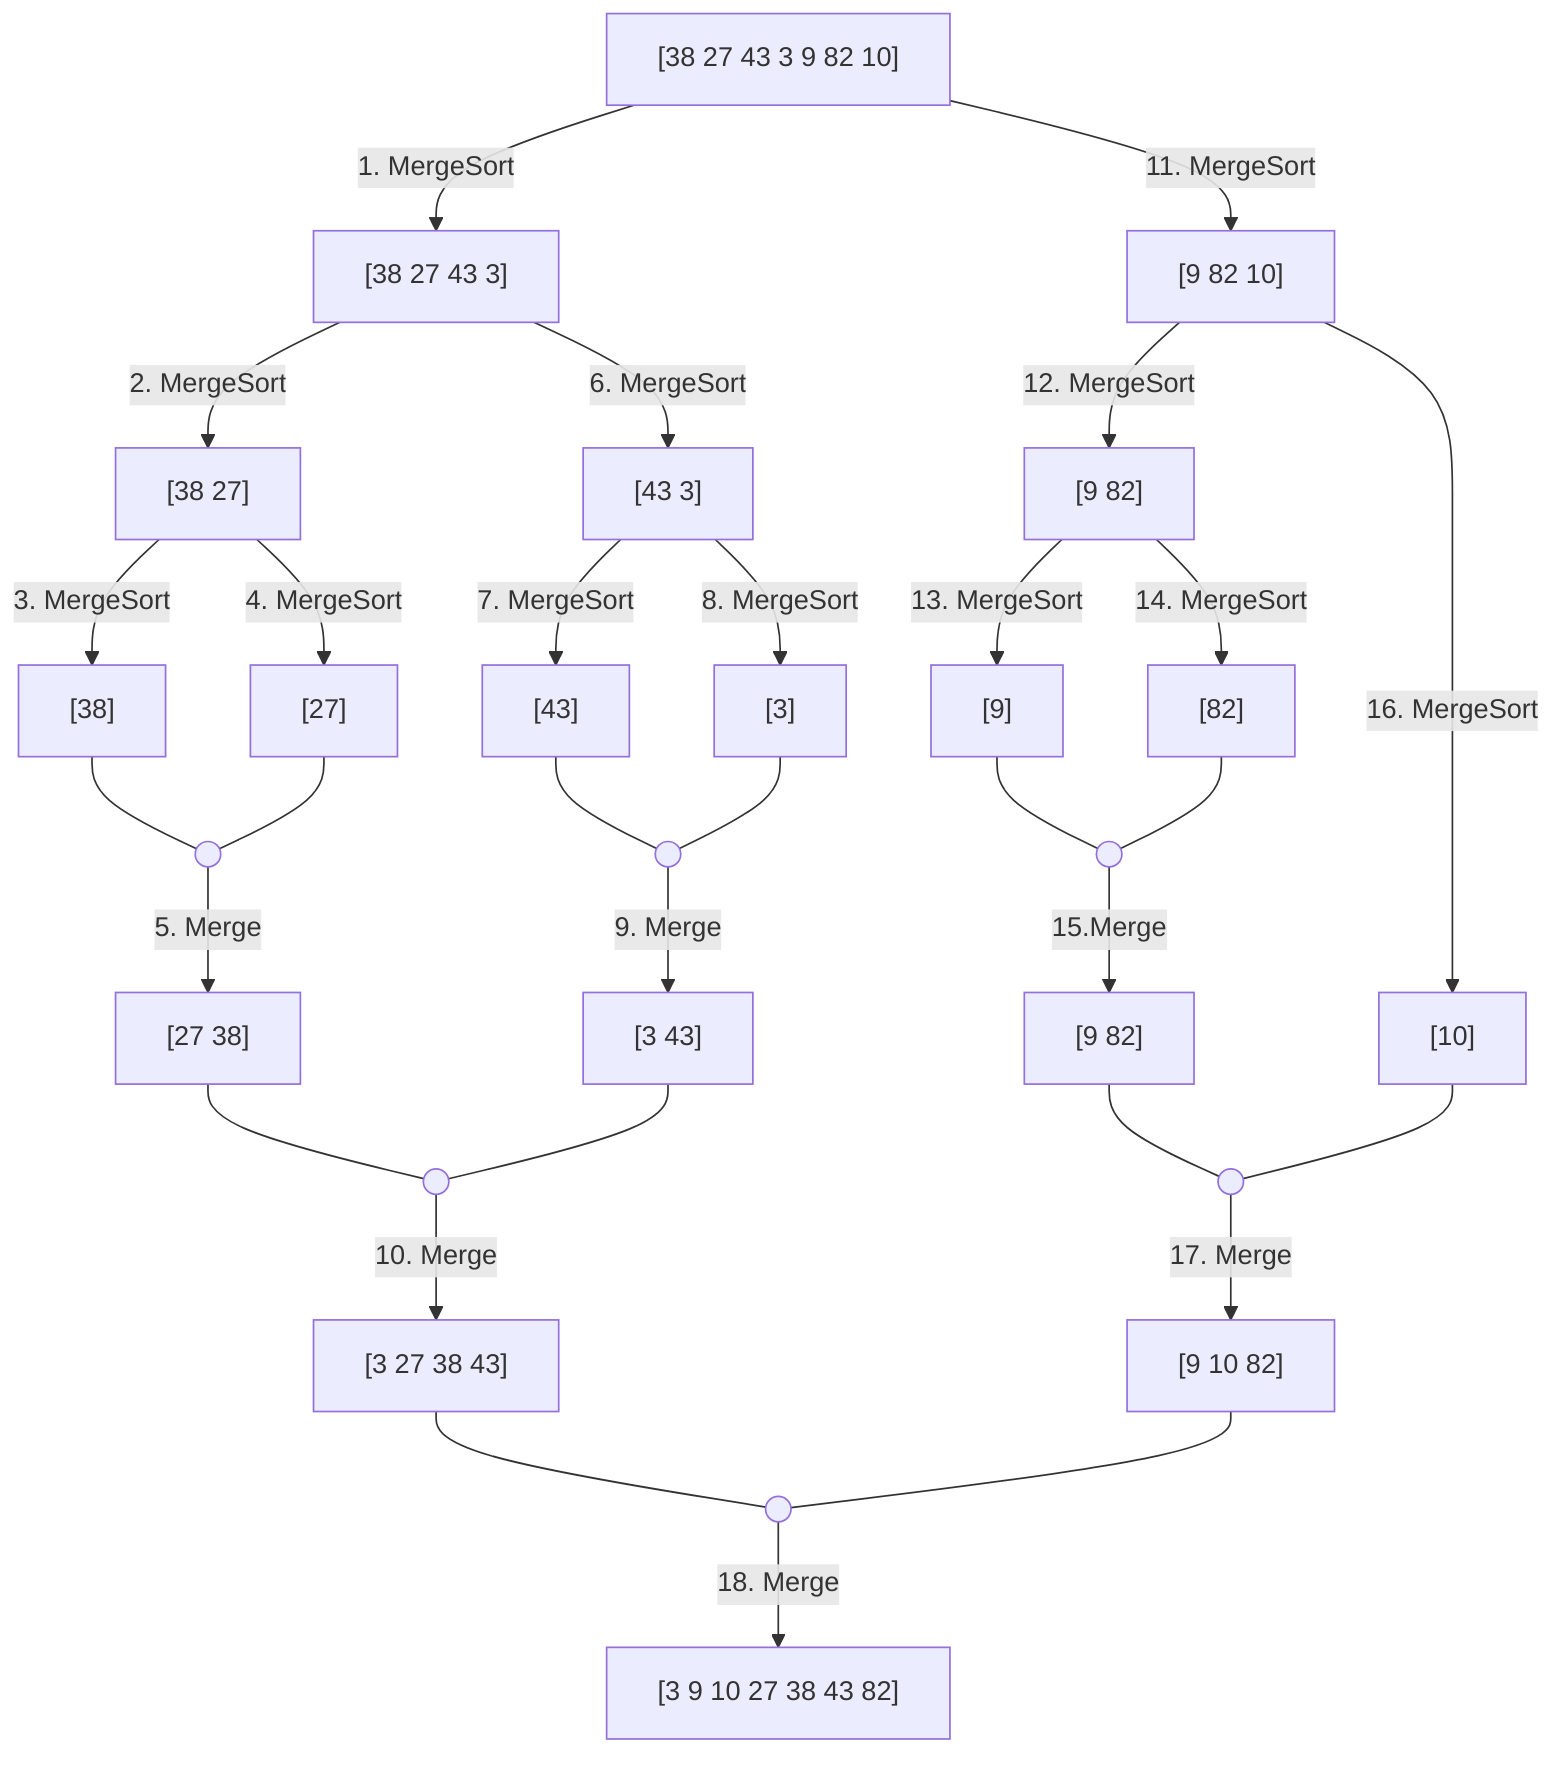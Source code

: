 flowchart TD
  start["[38 27 43 3 9 82 10]"]
  start --1. MergeSort--> split1["[38 27 43 3]"]
  split1 --2. MergeSort--> split2["[38 27]"]
  split2 --3. MergeSort--> split3["[38]"]
  split2 --4. MergeSort--> split4["[27]"]
  split3 & split4 --- temp1(( )):::empty --5. Merge--> merge1["[27 38]"]
  split1 --6. MergeSort--> split5["[43 3]"]
  split5 --7. MergeSort--> split6["[43]"]
  split5 --8. MergeSort--> split7["[3]"]
  split6 & split7 --- temp2(( )):::empty --9. Merge--> merge2["[3 43]"]
  merge1 & merge2 --- temp3(( )):::empty --10. Merge--> merge3["[3 27 38 43]"]
  start --11. MergeSort--> split8["[9 82 10]"]
  split8 --12. MergeSort--> split9["[9 82]"]
  split9 --13. MergeSort--> split10["[9]"]
  split9 --14. MergeSort--> split11["[82]"]
  split10 & split11 --- temp4(( )):::empty --15.Merge--> merge4["[9 82]"]
  split8 --16. MergeSort--> split12["[10]"]
  merge4 & split12 --- temp5(( )):::empty --17. Merge--> merge5["[9 10 82]"]
  merge3 & merge5 --- temp6(( )):::empty --18. Merge--> finish["[3 9 10 27 38 43 82]"]